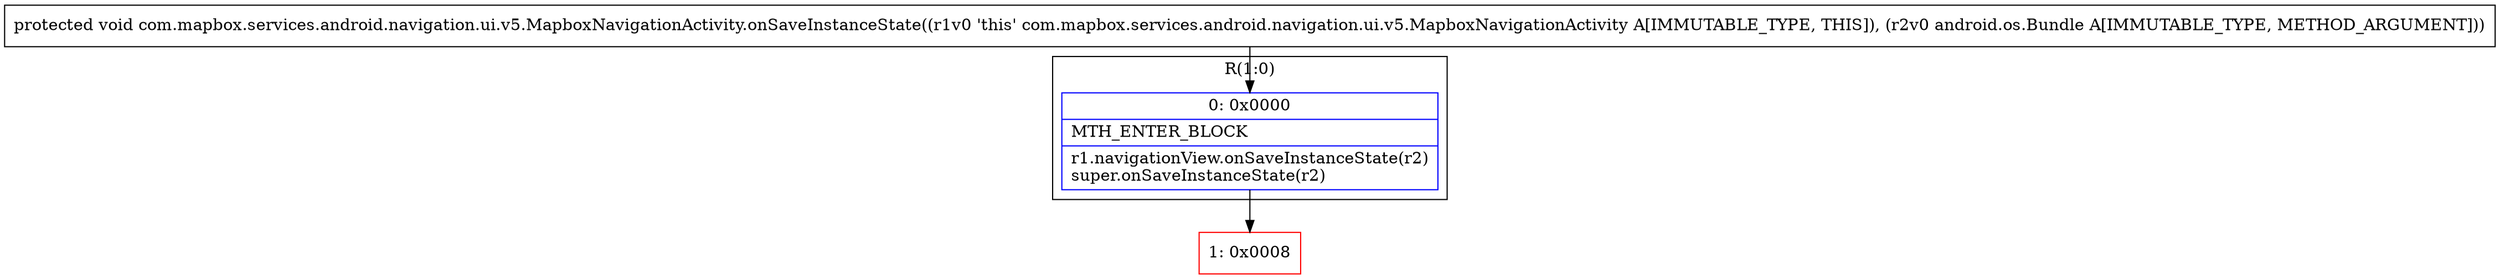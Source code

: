 digraph "CFG forcom.mapbox.services.android.navigation.ui.v5.MapboxNavigationActivity.onSaveInstanceState(Landroid\/os\/Bundle;)V" {
subgraph cluster_Region_893465270 {
label = "R(1:0)";
node [shape=record,color=blue];
Node_0 [shape=record,label="{0\:\ 0x0000|MTH_ENTER_BLOCK\l|r1.navigationView.onSaveInstanceState(r2)\lsuper.onSaveInstanceState(r2)\l}"];
}
Node_1 [shape=record,color=red,label="{1\:\ 0x0008}"];
MethodNode[shape=record,label="{protected void com.mapbox.services.android.navigation.ui.v5.MapboxNavigationActivity.onSaveInstanceState((r1v0 'this' com.mapbox.services.android.navigation.ui.v5.MapboxNavigationActivity A[IMMUTABLE_TYPE, THIS]), (r2v0 android.os.Bundle A[IMMUTABLE_TYPE, METHOD_ARGUMENT])) }"];
MethodNode -> Node_0;
Node_0 -> Node_1;
}

